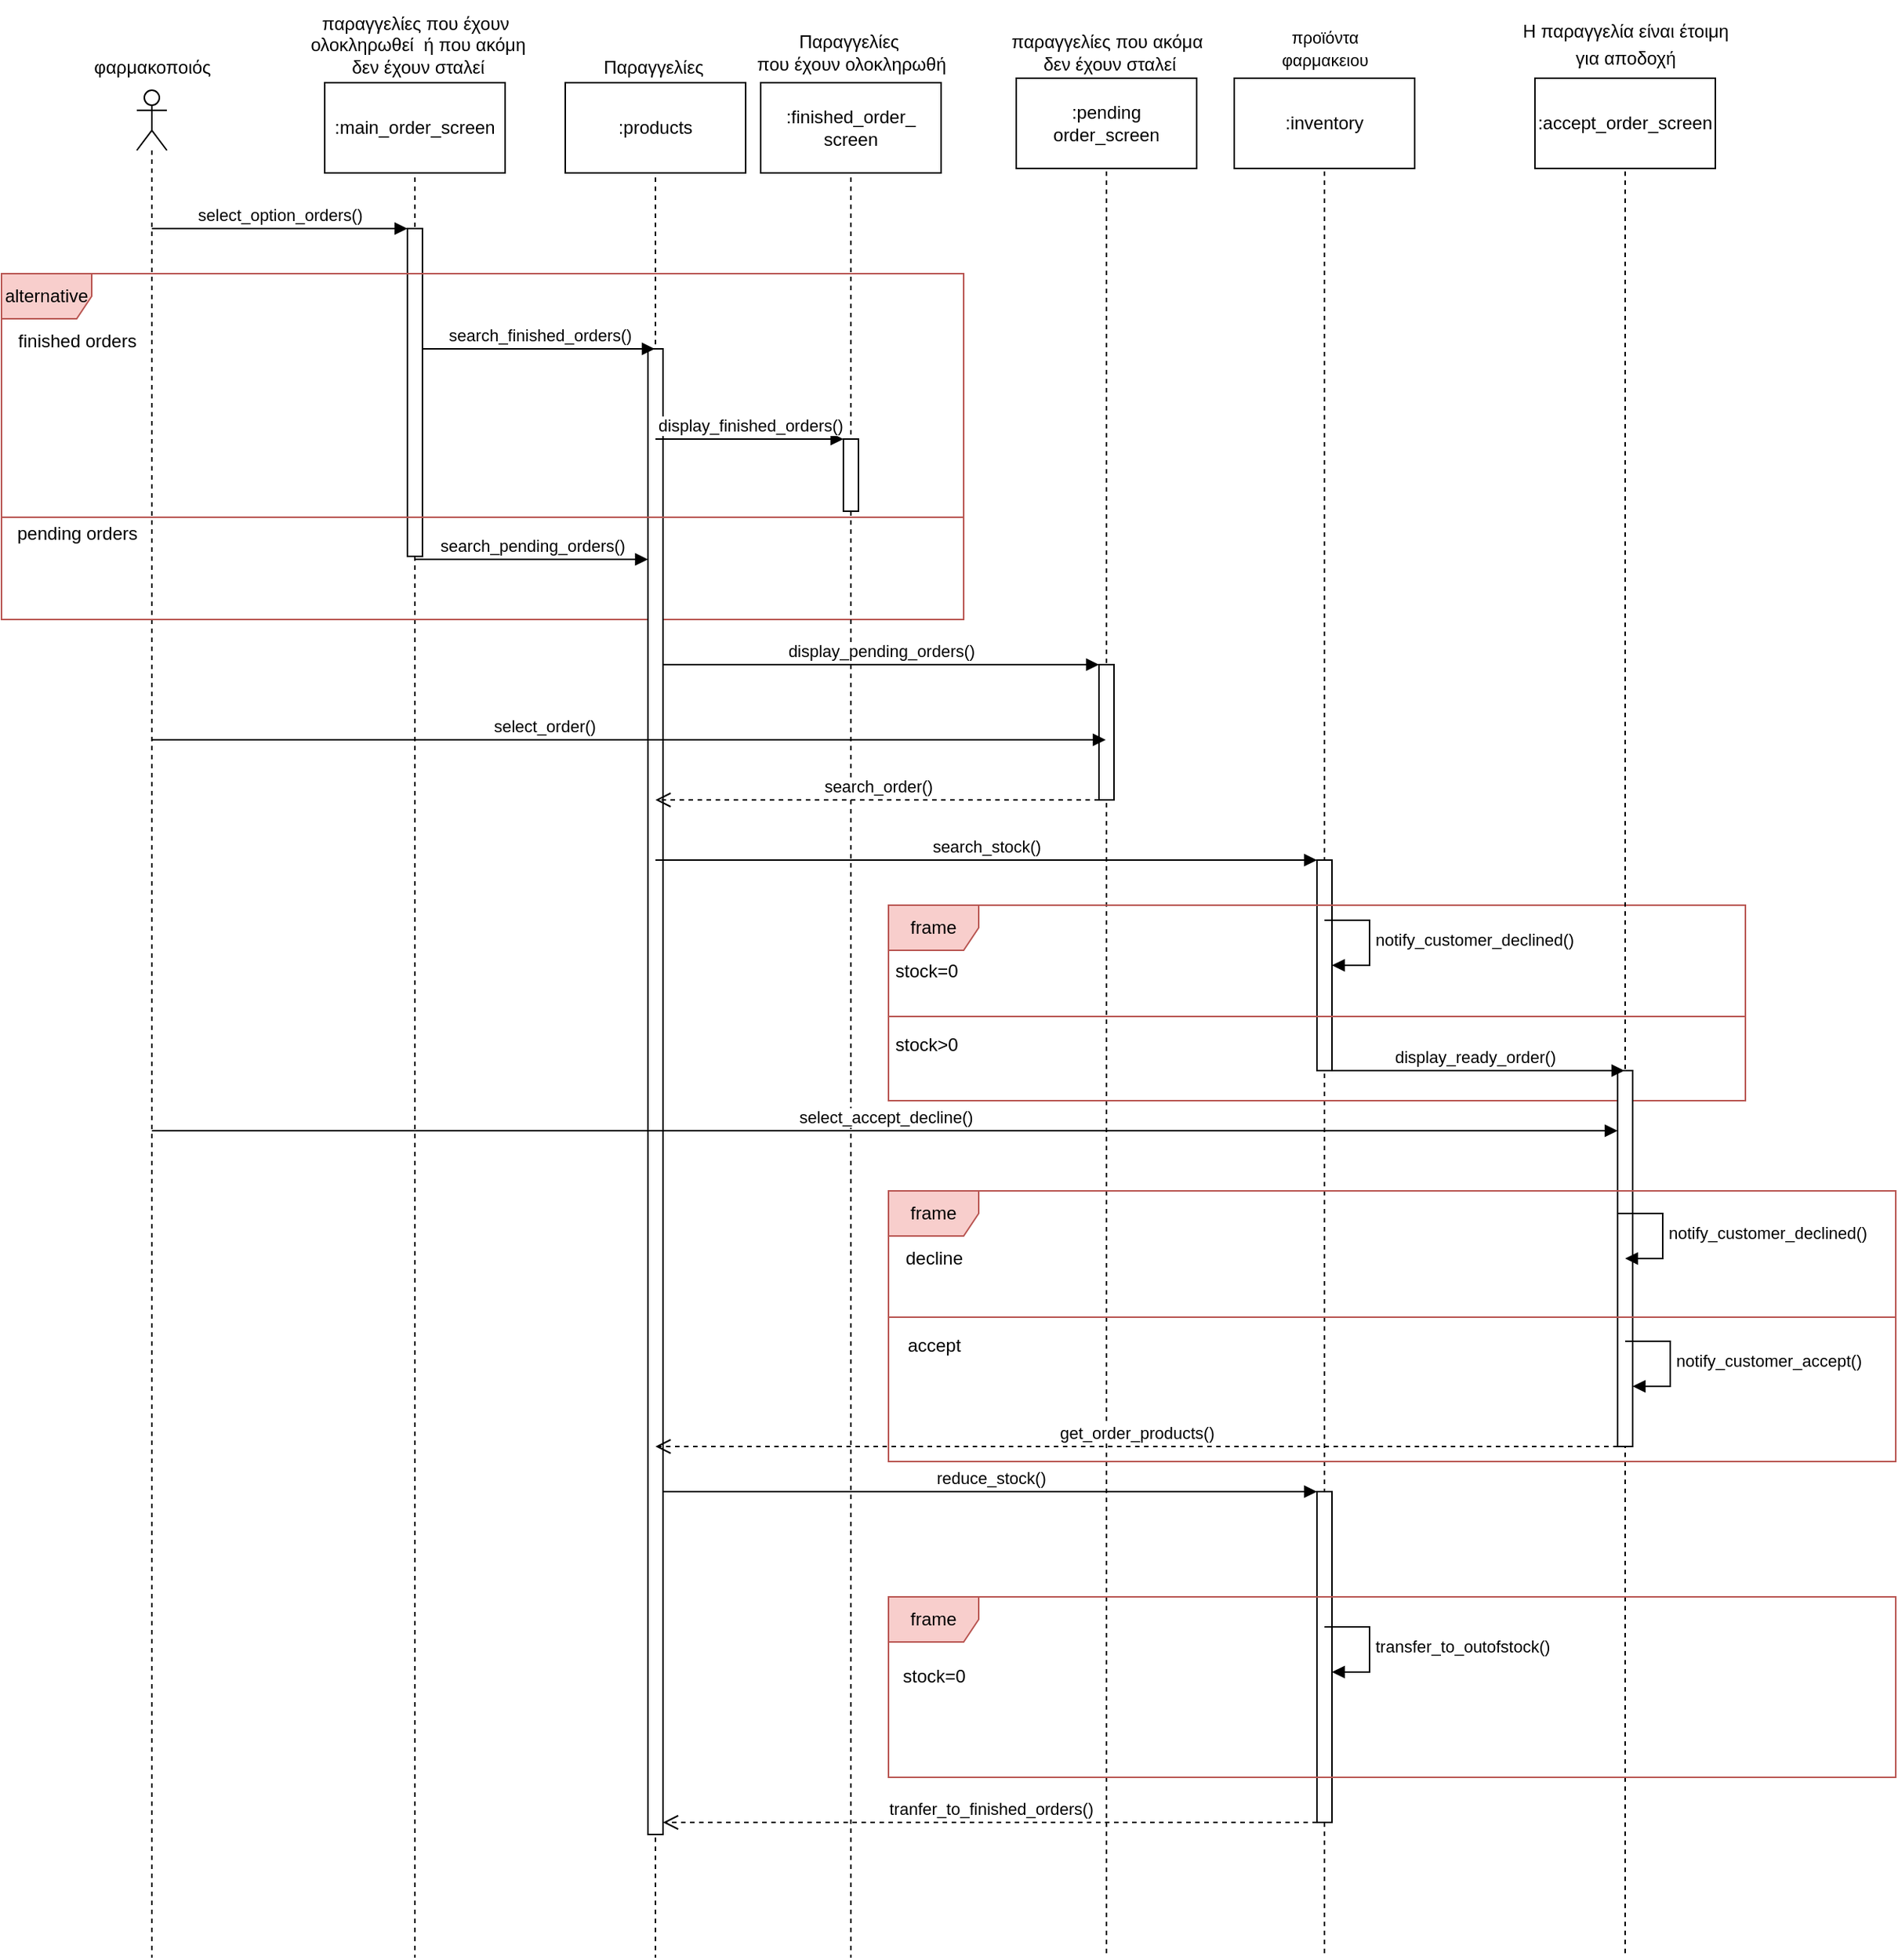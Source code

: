 <mxfile version="21.2.8" type="device">
  <diagram name="Page-1" id="kONI2-lpgF3Xa1J8oByj">
    <mxGraphModel dx="1036" dy="606" grid="1" gridSize="10" guides="1" tooltips="1" connect="1" arrows="1" fold="1" page="1" pageScale="1" pageWidth="850" pageHeight="1100" math="0" shadow="0">
      <root>
        <mxCell id="0" />
        <mxCell id="1" parent="0" />
        <mxCell id="vUK2pE5NFXpl0ztqClt7-2" value="" style="shape=umlLifeline;perimeter=lifelinePerimeter;whiteSpace=wrap;html=1;container=1;dropTarget=0;collapsible=0;recursiveResize=0;outlineConnect=0;portConstraint=eastwest;newEdgeStyle={&quot;edgeStyle&quot;:&quot;elbowEdgeStyle&quot;,&quot;elbow&quot;:&quot;vertical&quot;,&quot;curved&quot;:0,&quot;rounded&quot;:0};participant=umlActor;" parent="1" vertex="1">
          <mxGeometry x="100" y="78" width="20" height="1242" as="geometry" />
        </mxCell>
        <mxCell id="vUK2pE5NFXpl0ztqClt7-3" value="φαρμακοποιός" style="text;html=1;align=center;verticalAlign=middle;resizable=0;points=[];autosize=1;strokeColor=none;fillColor=none;" parent="1" vertex="1">
          <mxGeometry x="60" y="48" width="100" height="30" as="geometry" />
        </mxCell>
        <mxCell id="vUK2pE5NFXpl0ztqClt7-4" value="" style="shape=umlLifeline;perimeter=lifelinePerimeter;whiteSpace=wrap;html=1;container=1;dropTarget=0;collapsible=0;recursiveResize=0;outlineConnect=0;portConstraint=eastwest;newEdgeStyle={&quot;edgeStyle&quot;:&quot;elbowEdgeStyle&quot;,&quot;elbow&quot;:&quot;vertical&quot;,&quot;curved&quot;:0,&quot;rounded&quot;:0};participant=umlBoundary;" parent="1" vertex="1">
          <mxGeometry x="260" y="78" width="50" height="1242" as="geometry" />
        </mxCell>
        <mxCell id="vUK2pE5NFXpl0ztqClt7-7" value="" style="html=1;points=[];perimeter=orthogonalPerimeter;outlineConnect=0;targetShapes=umlLifeline;portConstraint=eastwest;newEdgeStyle={&quot;edgeStyle&quot;:&quot;elbowEdgeStyle&quot;,&quot;elbow&quot;:&quot;vertical&quot;,&quot;curved&quot;:0,&quot;rounded&quot;:0};" parent="vUK2pE5NFXpl0ztqClt7-4" vertex="1">
          <mxGeometry x="20" y="92" width="10" height="218" as="geometry" />
        </mxCell>
        <mxCell id="vUK2pE5NFXpl0ztqClt7-5" value="παραγγελίες που έχουν&lt;br&gt;&amp;nbsp;ολοκληρωθεί&amp;nbsp; ή που ακόμη&lt;br&gt;&amp;nbsp;δεν έχουν σταλεί" style="text;html=1;align=center;verticalAlign=middle;resizable=0;points=[];autosize=1;strokeColor=none;fillColor=none;" parent="1" vertex="1">
          <mxGeometry x="200" y="18" width="170" height="60" as="geometry" />
        </mxCell>
        <mxCell id="vUK2pE5NFXpl0ztqClt7-8" value="alternative" style="shape=umlFrame;whiteSpace=wrap;html=1;pointerEvents=0;fillColor=#f8cecc;strokeColor=#b85450;" parent="1" vertex="1">
          <mxGeometry x="10" y="200" width="640" height="230" as="geometry" />
        </mxCell>
        <mxCell id="vUK2pE5NFXpl0ztqClt7-9" value="finished orders" style="text;html=1;align=center;verticalAlign=middle;resizable=0;points=[];autosize=1;strokeColor=none;fillColor=none;" parent="1" vertex="1">
          <mxGeometry x="10" y="230" width="100" height="30" as="geometry" />
        </mxCell>
        <mxCell id="vUK2pE5NFXpl0ztqClt7-10" value="" style="shape=umlLifeline;perimeter=lifelinePerimeter;whiteSpace=wrap;html=1;container=1;dropTarget=0;collapsible=0;recursiveResize=0;outlineConnect=0;portConstraint=eastwest;newEdgeStyle={&quot;edgeStyle&quot;:&quot;elbowEdgeStyle&quot;,&quot;elbow&quot;:&quot;vertical&quot;,&quot;curved&quot;:0,&quot;rounded&quot;:0};participant=umlEntity;" parent="1" vertex="1">
          <mxGeometry x="425" y="78" width="40" height="1242" as="geometry" />
        </mxCell>
        <mxCell id="vUK2pE5NFXpl0ztqClt7-13" value="" style="html=1;points=[];perimeter=orthogonalPerimeter;outlineConnect=0;targetShapes=umlLifeline;portConstraint=eastwest;newEdgeStyle={&quot;edgeStyle&quot;:&quot;elbowEdgeStyle&quot;,&quot;elbow&quot;:&quot;vertical&quot;,&quot;curved&quot;:0,&quot;rounded&quot;:0};" parent="vUK2pE5NFXpl0ztqClt7-10" vertex="1">
          <mxGeometry x="15" y="172" width="10" height="988" as="geometry" />
        </mxCell>
        <mxCell id="vUK2pE5NFXpl0ztqClt7-11" value="Παραγγελίες&amp;nbsp;" style="text;html=1;align=center;verticalAlign=middle;resizable=0;points=[];autosize=1;strokeColor=none;fillColor=none;" parent="1" vertex="1">
          <mxGeometry x="400" y="48" width="90" height="30" as="geometry" />
        </mxCell>
        <mxCell id="vUK2pE5NFXpl0ztqClt7-14" value="" style="shape=umlLifeline;perimeter=lifelinePerimeter;whiteSpace=wrap;html=1;container=1;dropTarget=0;collapsible=0;recursiveResize=0;outlineConnect=0;portConstraint=eastwest;newEdgeStyle={&quot;edgeStyle&quot;:&quot;elbowEdgeStyle&quot;,&quot;elbow&quot;:&quot;vertical&quot;,&quot;curved&quot;:0,&quot;rounded&quot;:0};participant=umlBoundary;" parent="1" vertex="1">
          <mxGeometry x="550" y="78" width="50" height="1242" as="geometry" />
        </mxCell>
        <mxCell id="vUK2pE5NFXpl0ztqClt7-17" value="" style="html=1;points=[];perimeter=orthogonalPerimeter;outlineConnect=0;targetShapes=umlLifeline;portConstraint=eastwest;newEdgeStyle={&quot;edgeStyle&quot;:&quot;elbowEdgeStyle&quot;,&quot;elbow&quot;:&quot;vertical&quot;,&quot;curved&quot;:0,&quot;rounded&quot;:0};" parent="vUK2pE5NFXpl0ztqClt7-14" vertex="1">
          <mxGeometry x="20" y="232" width="10" height="48" as="geometry" />
        </mxCell>
        <mxCell id="vUK2pE5NFXpl0ztqClt7-15" value="Παραγγελίες&amp;nbsp;&lt;br&gt;που έχουν ολοκληρωθή" style="text;html=1;align=center;verticalAlign=middle;resizable=0;points=[];autosize=1;strokeColor=none;fillColor=none;" parent="1" vertex="1">
          <mxGeometry x="500" y="33" width="150" height="40" as="geometry" />
        </mxCell>
        <mxCell id="vUK2pE5NFXpl0ztqClt7-18" value="" style="shape=umlLifeline;perimeter=lifelinePerimeter;whiteSpace=wrap;html=1;container=1;dropTarget=0;collapsible=0;recursiveResize=0;outlineConnect=0;portConstraint=eastwest;newEdgeStyle={&quot;edgeStyle&quot;:&quot;elbowEdgeStyle&quot;,&quot;elbow&quot;:&quot;vertical&quot;,&quot;curved&quot;:0,&quot;rounded&quot;:0};participant=umlBoundary;" parent="1" vertex="1">
          <mxGeometry x="720" y="80" width="50" height="1240" as="geometry" />
        </mxCell>
        <mxCell id="vUK2pE5NFXpl0ztqClt7-25" value="" style="html=1;points=[];perimeter=orthogonalPerimeter;outlineConnect=0;targetShapes=umlLifeline;portConstraint=eastwest;newEdgeStyle={&quot;edgeStyle&quot;:&quot;elbowEdgeStyle&quot;,&quot;elbow&quot;:&quot;vertical&quot;,&quot;curved&quot;:0,&quot;rounded&quot;:0};" parent="vUK2pE5NFXpl0ztqClt7-18" vertex="1">
          <mxGeometry x="20" y="380" width="10" height="90" as="geometry" />
        </mxCell>
        <mxCell id="vUK2pE5NFXpl0ztqClt7-22" value="pending orders" style="text;html=1;align=center;verticalAlign=middle;resizable=0;points=[];autosize=1;strokeColor=none;fillColor=none;" parent="1" vertex="1">
          <mxGeometry x="10" y="358" width="100" height="30" as="geometry" />
        </mxCell>
        <mxCell id="vUK2pE5NFXpl0ztqClt7-23" value="παραγγελίες που ακόμα&lt;br&gt;&amp;nbsp;δεν έχουν σταλεί" style="text;html=1;align=center;verticalAlign=middle;resizable=0;points=[];autosize=1;strokeColor=none;fillColor=none;" parent="1" vertex="1">
          <mxGeometry x="670" y="33" width="150" height="40" as="geometry" />
        </mxCell>
        <mxCell id="vUK2pE5NFXpl0ztqClt7-27" value="" style="shape=umlLifeline;perimeter=lifelinePerimeter;whiteSpace=wrap;html=1;container=1;dropTarget=0;collapsible=0;recursiveResize=0;outlineConnect=0;portConstraint=eastwest;newEdgeStyle={&quot;edgeStyle&quot;:&quot;elbowEdgeStyle&quot;,&quot;elbow&quot;:&quot;vertical&quot;,&quot;curved&quot;:0,&quot;rounded&quot;:0};participant=umlEntity;" parent="1" vertex="1">
          <mxGeometry x="870" y="80" width="40" height="1240" as="geometry" />
        </mxCell>
        <mxCell id="vUK2pE5NFXpl0ztqClt7-31" value="" style="html=1;points=[];perimeter=orthogonalPerimeter;outlineConnect=0;targetShapes=umlLifeline;portConstraint=eastwest;newEdgeStyle={&quot;edgeStyle&quot;:&quot;elbowEdgeStyle&quot;,&quot;elbow&quot;:&quot;vertical&quot;,&quot;curved&quot;:0,&quot;rounded&quot;:0};" parent="vUK2pE5NFXpl0ztqClt7-27" vertex="1">
          <mxGeometry x="15" y="510" width="10" height="140" as="geometry" />
        </mxCell>
        <mxCell id="vUK2pE5NFXpl0ztqClt7-59" value="" style="html=1;points=[];perimeter=orthogonalPerimeter;outlineConnect=0;targetShapes=umlLifeline;portConstraint=eastwest;newEdgeStyle={&quot;edgeStyle&quot;:&quot;elbowEdgeStyle&quot;,&quot;elbow&quot;:&quot;vertical&quot;,&quot;curved&quot;:0,&quot;rounded&quot;:0};" parent="vUK2pE5NFXpl0ztqClt7-27" vertex="1">
          <mxGeometry x="15" y="930" width="10" height="220" as="geometry" />
        </mxCell>
        <mxCell id="vUK2pE5NFXpl0ztqClt7-29" value="&lt;font style=&quot;font-size: 11px;&quot;&gt;προϊόντα&lt;br style=&quot;border-color: var(--border-color); background-color: rgb(255, 255, 255);&quot;&gt;&lt;span style=&quot;background-color: rgb(255, 255, 255);&quot;&gt;φαρμακειου&lt;/span&gt;&lt;/font&gt;" style="text;html=1;align=center;verticalAlign=middle;resizable=0;points=[];autosize=1;strokeColor=none;fillColor=none;" parent="1" vertex="1">
          <mxGeometry x="850" y="30" width="80" height="40" as="geometry" />
        </mxCell>
        <mxCell id="vUK2pE5NFXpl0ztqClt7-32" value="frame" style="shape=umlFrame;whiteSpace=wrap;html=1;pointerEvents=0;fillColor=#f8cecc;strokeColor=#b85450;" parent="1" vertex="1">
          <mxGeometry x="600" y="620" width="570" height="130" as="geometry" />
        </mxCell>
        <mxCell id="vUK2pE5NFXpl0ztqClt7-33" value="stock=0" style="text;html=1;align=center;verticalAlign=middle;resizable=0;points=[];autosize=1;strokeColor=none;fillColor=none;" parent="1" vertex="1">
          <mxGeometry x="590" y="649" width="70" height="30" as="geometry" />
        </mxCell>
        <mxCell id="vUK2pE5NFXpl0ztqClt7-35" value="notify_customer_declined()" style="html=1;align=left;spacingLeft=2;endArrow=block;rounded=0;edgeStyle=orthogonalEdgeStyle;curved=0;rounded=0;" parent="1" edge="1">
          <mxGeometry relative="1" as="geometry">
            <mxPoint x="890" y="630" as="sourcePoint" />
            <Array as="points">
              <mxPoint x="920" y="630" />
              <mxPoint x="920" y="660" />
            </Array>
            <mxPoint x="895" y="660" as="targetPoint" />
          </mxGeometry>
        </mxCell>
        <mxCell id="vUK2pE5NFXpl0ztqClt7-37" value="stock&amp;gt;0" style="text;html=1;align=center;verticalAlign=middle;resizable=0;points=[];autosize=1;strokeColor=none;fillColor=none;" parent="1" vertex="1">
          <mxGeometry x="590" y="698" width="70" height="30" as="geometry" />
        </mxCell>
        <mxCell id="vUK2pE5NFXpl0ztqClt7-38" value="search_order()" style="html=1;verticalAlign=bottom;endArrow=open;dashed=1;endSize=8;edgeStyle=elbowEdgeStyle;elbow=vertical;curved=0;rounded=0;" parent="1" source="vUK2pE5NFXpl0ztqClt7-25" target="vUK2pE5NFXpl0ztqClt7-10" edge="1">
          <mxGeometry relative="1" as="geometry">
            <mxPoint x="570" y="540" as="sourcePoint" />
            <mxPoint x="490" y="540" as="targetPoint" />
            <Array as="points">
              <mxPoint x="540" y="550" />
              <mxPoint x="510" y="560" />
            </Array>
          </mxGeometry>
        </mxCell>
        <mxCell id="vUK2pE5NFXpl0ztqClt7-42" value="" style="shape=umlLifeline;perimeter=lifelinePerimeter;whiteSpace=wrap;html=1;container=1;dropTarget=0;collapsible=0;recursiveResize=0;outlineConnect=0;portConstraint=eastwest;newEdgeStyle={&quot;edgeStyle&quot;:&quot;elbowEdgeStyle&quot;,&quot;elbow&quot;:&quot;vertical&quot;,&quot;curved&quot;:0,&quot;rounded&quot;:0};participant=umlBoundary;" parent="1" vertex="1">
          <mxGeometry x="1065" y="80" width="50" height="1240" as="geometry" />
        </mxCell>
        <mxCell id="vUK2pE5NFXpl0ztqClt7-45" value="" style="html=1;points=[];perimeter=orthogonalPerimeter;outlineConnect=0;targetShapes=umlLifeline;portConstraint=eastwest;newEdgeStyle={&quot;edgeStyle&quot;:&quot;elbowEdgeStyle&quot;,&quot;elbow&quot;:&quot;vertical&quot;,&quot;curved&quot;:0,&quot;rounded&quot;:0};" parent="vUK2pE5NFXpl0ztqClt7-42" vertex="1">
          <mxGeometry x="20" y="650" width="10" height="250" as="geometry" />
        </mxCell>
        <mxCell id="vUK2pE5NFXpl0ztqClt7-43" value="&lt;font style=&quot;font-size: 12px;&quot;&gt;H&lt;span style=&quot;border-color: var(--border-color); background-color: rgb(255, 255, 255); line-height: 17.12px; font-family: Arial, sans-serif;&quot;&gt;&amp;nbsp;παραγγελία είναι έτοιμη&lt;br style=&quot;border-color: var(--border-color);&quot;&gt;για αποδοχή&lt;/span&gt;&lt;/font&gt;" style="text;html=1;align=center;verticalAlign=middle;resizable=0;points=[];autosize=1;strokeColor=none;fillColor=none;" parent="1" vertex="1">
          <mxGeometry x="1010" y="23" width="160" height="50" as="geometry" />
        </mxCell>
        <mxCell id="vUK2pE5NFXpl0ztqClt7-47" value="frame" style="shape=umlFrame;whiteSpace=wrap;html=1;pointerEvents=0;fillColor=#f8cecc;strokeColor=#b85450;" parent="1" vertex="1">
          <mxGeometry x="600" y="810" width="670" height="180" as="geometry" />
        </mxCell>
        <mxCell id="vUK2pE5NFXpl0ztqClt7-48" value="decline" style="text;html=1;align=center;verticalAlign=middle;resizable=0;points=[];autosize=1;strokeColor=none;fillColor=none;" parent="1" vertex="1">
          <mxGeometry x="600" y="840" width="60" height="30" as="geometry" />
        </mxCell>
        <mxCell id="vUK2pE5NFXpl0ztqClt7-50" value="notify_customer_declined()" style="html=1;align=left;spacingLeft=2;endArrow=block;rounded=0;edgeStyle=orthogonalEdgeStyle;curved=0;rounded=0;" parent="1" edge="1">
          <mxGeometry relative="1" as="geometry">
            <mxPoint x="1085" y="825" as="sourcePoint" />
            <Array as="points">
              <mxPoint x="1115" y="855" />
            </Array>
            <mxPoint x="1090" y="855" as="targetPoint" />
          </mxGeometry>
        </mxCell>
        <mxCell id="vUK2pE5NFXpl0ztqClt7-53" value="accept" style="text;html=1;align=center;verticalAlign=middle;resizable=0;points=[];autosize=1;strokeColor=none;fillColor=none;" parent="1" vertex="1">
          <mxGeometry x="600" y="898" width="60" height="30" as="geometry" />
        </mxCell>
        <mxCell id="vUK2pE5NFXpl0ztqClt7-57" value="notify_customer_accept()" style="html=1;align=left;spacingLeft=2;endArrow=block;rounded=0;edgeStyle=orthogonalEdgeStyle;curved=0;rounded=0;" parent="1" edge="1">
          <mxGeometry x="0.012" relative="1" as="geometry">
            <mxPoint x="1090" y="910" as="sourcePoint" />
            <Array as="points">
              <mxPoint x="1120" y="940" />
            </Array>
            <mxPoint x="1095" y="940" as="targetPoint" />
            <mxPoint as="offset" />
          </mxGeometry>
        </mxCell>
        <mxCell id="vUK2pE5NFXpl0ztqClt7-58" value="get_order_products()" style="html=1;verticalAlign=bottom;endArrow=open;dashed=1;endSize=8;edgeStyle=elbowEdgeStyle;elbow=vertical;curved=0;rounded=0;" parent="1" source="vUK2pE5NFXpl0ztqClt7-45" target="vUK2pE5NFXpl0ztqClt7-10" edge="1">
          <mxGeometry relative="1" as="geometry">
            <mxPoint x="1040" y="980" as="sourcePoint" />
            <mxPoint x="960" y="980" as="targetPoint" />
            <Array as="points">
              <mxPoint x="930" y="980" />
            </Array>
          </mxGeometry>
        </mxCell>
        <mxCell id="vUK2pE5NFXpl0ztqClt7-60" value="frame" style="shape=umlFrame;whiteSpace=wrap;html=1;pointerEvents=0;fillColor=#f8cecc;strokeColor=#b85450;" parent="1" vertex="1">
          <mxGeometry x="600" y="1080" width="670" height="120" as="geometry" />
        </mxCell>
        <mxCell id="vUK2pE5NFXpl0ztqClt7-62" value="stock=0" style="text;html=1;align=center;verticalAlign=middle;resizable=0;points=[];autosize=1;strokeColor=none;fillColor=none;" parent="1" vertex="1">
          <mxGeometry x="595" y="1118" width="70" height="30" as="geometry" />
        </mxCell>
        <mxCell id="vUK2pE5NFXpl0ztqClt7-64" value="transfer_to_outofstock()" style="html=1;align=left;spacingLeft=2;endArrow=block;rounded=0;edgeStyle=orthogonalEdgeStyle;curved=0;rounded=0;" parent="1" edge="1">
          <mxGeometry relative="1" as="geometry">
            <mxPoint x="890" y="1100" as="sourcePoint" />
            <Array as="points">
              <mxPoint x="920" y="1130" />
            </Array>
            <mxPoint x="895" y="1130" as="targetPoint" />
          </mxGeometry>
        </mxCell>
        <mxCell id="vUK2pE5NFXpl0ztqClt7-68" value="tranfer_to_finished_orders()" style="html=1;verticalAlign=bottom;endArrow=open;dashed=1;endSize=8;edgeStyle=elbowEdgeStyle;elbow=vertical;curved=0;rounded=0;" parent="1" source="vUK2pE5NFXpl0ztqClt7-59" target="vUK2pE5NFXpl0ztqClt7-13" edge="1">
          <mxGeometry relative="1" as="geometry">
            <mxPoint x="690" y="1220" as="sourcePoint" />
            <mxPoint x="245" y="1220" as="targetPoint" />
            <Array as="points">
              <mxPoint x="480" y="1230" />
            </Array>
          </mxGeometry>
        </mxCell>
        <mxCell id="s2-HetEQDLqAQhIi1REy-1" value=":main_order_screen" style="whiteSpace=wrap;html=1;" parent="1" vertex="1">
          <mxGeometry x="225" y="73" width="120" height="60" as="geometry" />
        </mxCell>
        <mxCell id="s2-HetEQDLqAQhIi1REy-2" value=":products" style="whiteSpace=wrap;html=1;" parent="1" vertex="1">
          <mxGeometry x="385" y="73" width="120" height="60" as="geometry" />
        </mxCell>
        <mxCell id="s2-HetEQDLqAQhIi1REy-3" value=":finished_order_&lt;br&gt;screen" style="whiteSpace=wrap;html=1;" parent="1" vertex="1">
          <mxGeometry x="515" y="73" width="120" height="60" as="geometry" />
        </mxCell>
        <mxCell id="s2-HetEQDLqAQhIi1REy-4" value=":pending order_screen" style="whiteSpace=wrap;html=1;" parent="1" vertex="1">
          <mxGeometry x="685" y="70" width="120" height="60" as="geometry" />
        </mxCell>
        <mxCell id="s2-HetEQDLqAQhIi1REy-6" value=":inventory" style="whiteSpace=wrap;html=1;" parent="1" vertex="1">
          <mxGeometry x="830" y="70" width="120" height="60" as="geometry" />
        </mxCell>
        <mxCell id="s2-HetEQDLqAQhIi1REy-7" value=":accept_order_screen" style="whiteSpace=wrap;html=1;" parent="1" vertex="1">
          <mxGeometry x="1030" y="70" width="120" height="60" as="geometry" />
        </mxCell>
        <mxCell id="YKpPGMlHU520ZxnwPUt1-1" value="select_option_orders()" style="html=1;verticalAlign=bottom;endArrow=block;edgeStyle=elbowEdgeStyle;elbow=vertical;curved=0;rounded=0;" parent="1" source="vUK2pE5NFXpl0ztqClt7-2" target="vUK2pE5NFXpl0ztqClt7-7" edge="1">
          <mxGeometry width="80" relative="1" as="geometry">
            <mxPoint x="145" y="230" as="sourcePoint" />
            <mxPoint x="225" y="230" as="targetPoint" />
            <Array as="points">
              <mxPoint x="240" y="170" />
            </Array>
          </mxGeometry>
        </mxCell>
        <mxCell id="YKpPGMlHU520ZxnwPUt1-2" value="search_finished_orders()" style="html=1;verticalAlign=bottom;endArrow=block;edgeStyle=elbowEdgeStyle;elbow=vertical;curved=0;rounded=0;" parent="1" source="vUK2pE5NFXpl0ztqClt7-7" target="vUK2pE5NFXpl0ztqClt7-10" edge="1">
          <mxGeometry width="80" relative="1" as="geometry">
            <mxPoint x="320" y="244.5" as="sourcePoint" />
            <mxPoint x="400" y="244.5" as="targetPoint" />
            <Array as="points">
              <mxPoint x="380" y="250" />
            </Array>
          </mxGeometry>
        </mxCell>
        <mxCell id="YKpPGMlHU520ZxnwPUt1-3" value="display_finished_orders()" style="html=1;verticalAlign=bottom;endArrow=block;edgeStyle=elbowEdgeStyle;elbow=vertical;curved=0;rounded=0;" parent="1" source="vUK2pE5NFXpl0ztqClt7-10" target="vUK2pE5NFXpl0ztqClt7-17" edge="1">
          <mxGeometry width="80" relative="1" as="geometry">
            <mxPoint x="465" y="340" as="sourcePoint" />
            <mxPoint x="545" y="340" as="targetPoint" />
            <Array as="points">
              <mxPoint x="510" y="310" />
            </Array>
          </mxGeometry>
        </mxCell>
        <mxCell id="YKpPGMlHU520ZxnwPUt1-4" value="search_pending_orders()" style="html=1;verticalAlign=bottom;endArrow=block;edgeStyle=elbowEdgeStyle;elbow=vertical;curved=0;rounded=0;" parent="1" source="vUK2pE5NFXpl0ztqClt7-4" target="vUK2pE5NFXpl0ztqClt7-13" edge="1">
          <mxGeometry width="80" relative="1" as="geometry">
            <mxPoint x="330" y="410" as="sourcePoint" />
            <mxPoint x="410" y="410" as="targetPoint" />
            <Array as="points">
              <mxPoint x="330" y="390" />
              <mxPoint x="400" y="410" />
            </Array>
          </mxGeometry>
        </mxCell>
        <mxCell id="YKpPGMlHU520ZxnwPUt1-5" value="display_pending_orders()" style="html=1;verticalAlign=bottom;endArrow=block;edgeStyle=elbowEdgeStyle;elbow=vertical;curved=0;rounded=0;" parent="1" source="vUK2pE5NFXpl0ztqClt7-13" target="vUK2pE5NFXpl0ztqClt7-25" edge="1">
          <mxGeometry width="80" relative="1" as="geometry">
            <mxPoint x="580" y="490" as="sourcePoint" />
            <mxPoint x="660" y="490" as="targetPoint" />
            <Array as="points">
              <mxPoint x="680" y="460" />
              <mxPoint x="650" y="480" />
            </Array>
          </mxGeometry>
        </mxCell>
        <mxCell id="YKpPGMlHU520ZxnwPUt1-6" value="select_order()" style="html=1;verticalAlign=bottom;endArrow=block;edgeStyle=elbowEdgeStyle;elbow=vertical;curved=0;rounded=0;" parent="1" source="vUK2pE5NFXpl0ztqClt7-2" target="vUK2pE5NFXpl0ztqClt7-18" edge="1">
          <mxGeometry x="-0.179" width="80" relative="1" as="geometry">
            <mxPoint x="610" y="610" as="sourcePoint" />
            <mxPoint x="690" y="610" as="targetPoint" />
            <Array as="points">
              <mxPoint x="230" y="510" />
              <mxPoint x="560" y="570" />
            </Array>
            <mxPoint as="offset" />
          </mxGeometry>
        </mxCell>
        <mxCell id="YKpPGMlHU520ZxnwPUt1-7" value="search_stock()" style="html=1;verticalAlign=bottom;endArrow=block;edgeStyle=elbowEdgeStyle;elbow=vertical;curved=0;rounded=0;" parent="1" source="vUK2pE5NFXpl0ztqClt7-10" target="vUK2pE5NFXpl0ztqClt7-31" edge="1">
          <mxGeometry width="80" relative="1" as="geometry">
            <mxPoint x="610" y="610" as="sourcePoint" />
            <mxPoint x="690" y="610" as="targetPoint" />
            <Array as="points">
              <mxPoint x="810" y="590" />
            </Array>
          </mxGeometry>
        </mxCell>
        <mxCell id="YKpPGMlHU520ZxnwPUt1-8" value="display_ready_order()" style="html=1;verticalAlign=bottom;endArrow=block;edgeStyle=elbowEdgeStyle;elbow=vertical;curved=0;rounded=0;" parent="1" source="vUK2pE5NFXpl0ztqClt7-27" target="vUK2pE5NFXpl0ztqClt7-42" edge="1">
          <mxGeometry width="80" relative="1" as="geometry">
            <mxPoint x="940" y="740" as="sourcePoint" />
            <mxPoint x="1020" y="740" as="targetPoint" />
            <Array as="points">
              <mxPoint x="1040" y="730" />
            </Array>
          </mxGeometry>
        </mxCell>
        <mxCell id="YKpPGMlHU520ZxnwPUt1-9" value="select_accept_decline()" style="html=1;verticalAlign=bottom;endArrow=block;edgeStyle=elbowEdgeStyle;elbow=vertical;curved=0;rounded=0;" parent="1" source="vUK2pE5NFXpl0ztqClt7-2" target="vUK2pE5NFXpl0ztqClt7-45" edge="1">
          <mxGeometry x="0.001" width="80" relative="1" as="geometry">
            <mxPoint x="770" y="710" as="sourcePoint" />
            <mxPoint x="850" y="710" as="targetPoint" />
            <Array as="points">
              <mxPoint x="960" y="770" />
            </Array>
            <mxPoint as="offset" />
          </mxGeometry>
        </mxCell>
        <mxCell id="YKpPGMlHU520ZxnwPUt1-10" value="reduce_stock()" style="html=1;verticalAlign=bottom;endArrow=block;edgeStyle=elbowEdgeStyle;elbow=vertical;curved=0;rounded=0;" parent="1" source="vUK2pE5NFXpl0ztqClt7-13" target="vUK2pE5NFXpl0ztqClt7-59" edge="1">
          <mxGeometry width="80" relative="1" as="geometry">
            <mxPoint x="620" y="1050" as="sourcePoint" />
            <mxPoint x="700" y="1050" as="targetPoint" />
            <Array as="points">
              <mxPoint x="780" y="1010" />
              <mxPoint x="570" y="1050" />
            </Array>
            <mxPoint as="offset" />
          </mxGeometry>
        </mxCell>
        <mxCell id="SNU6M4SNdgVZRVfwpdDU-1" value="" style="line;strokeWidth=1;fillColor=#f8cecc;align=left;verticalAlign=middle;spacingTop=-1;spacingLeft=3;spacingRight=3;rotatable=0;labelPosition=right;points=[];portConstraint=eastwest;strokeColor=#b85450;" parent="1" vertex="1">
          <mxGeometry x="10" y="358" width="640" height="8" as="geometry" />
        </mxCell>
        <mxCell id="SNU6M4SNdgVZRVfwpdDU-2" value="" style="line;strokeWidth=1;fillColor=#f8cecc;align=left;verticalAlign=middle;spacingTop=-1;spacingLeft=3;spacingRight=3;rotatable=0;labelPosition=right;points=[];portConstraint=eastwest;strokeColor=#b85450;" parent="1" vertex="1">
          <mxGeometry x="600" y="690" width="570" height="8" as="geometry" />
        </mxCell>
        <mxCell id="SNU6M4SNdgVZRVfwpdDU-3" value="" style="line;strokeWidth=1;fillColor=#f8cecc;align=left;verticalAlign=middle;spacingTop=-1;spacingLeft=3;spacingRight=3;rotatable=0;labelPosition=right;points=[];portConstraint=eastwest;strokeColor=#b85450;" parent="1" vertex="1">
          <mxGeometry x="600" y="890" width="670" height="8" as="geometry" />
        </mxCell>
      </root>
    </mxGraphModel>
  </diagram>
</mxfile>
